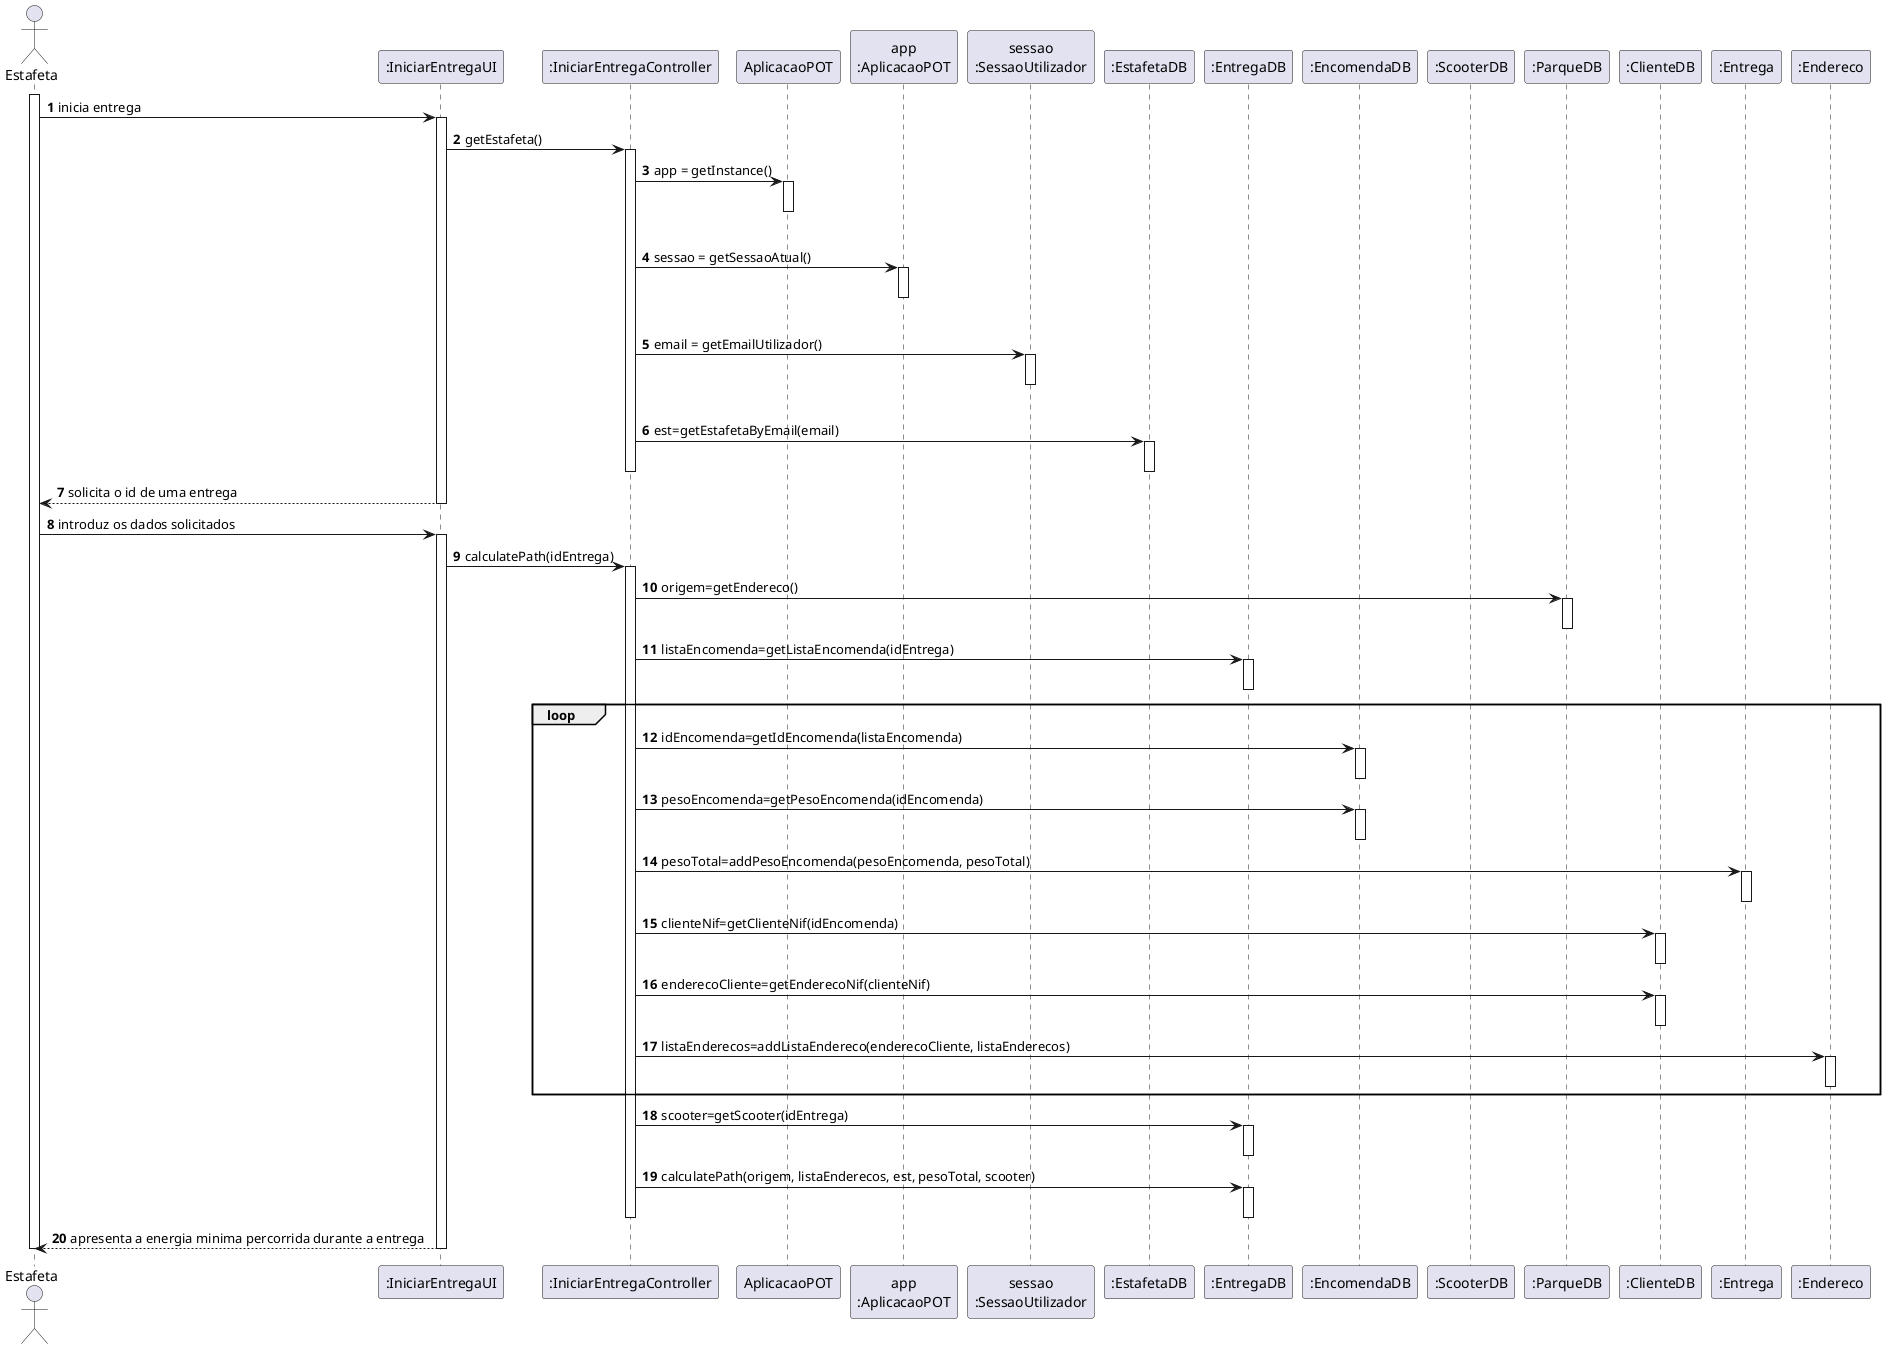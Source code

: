 @startuml
autonumber
actor "Estafeta" as EST

participant ":IniciarEntregaUI" as UI
participant ":IniciarEntregaController" as CTRL
participant "AplicacaoPOT" as _APP
participant "app\n:AplicacaoPOT" as APP
participant "sessao\n:SessaoUtilizador" as SESSAO

participant ":EstafetaDB" as ESTDB
participant ":EntregaDB" as ENTR
participant ":EncomendaDB" as ENC
participant ":ScooterDB" as S
participant ":ParqueDB" as P
participant ":ClienteDB" as C
participant ":Entrega" as EE
participant ":Endereco" as E


activate EST
EST -> UI : inicia entrega
activate UI
UI -> CTRL : getEstafeta()
activate CTRL
CTRL -> _APP: app = getInstance()
activate _APP
|||
deactivate _APP
CTRL -> APP: sessao = getSessaoAtual()
activate APP
|||
deactivate APP

CTRL -> SESSAO: email = getEmailUtilizador()
activate SESSAO
|||
deactivate SESSAO
CTRL -> ESTDB : est=getEstafetaByEmail(email)
activate ESTDB
deactivate ESTDB
deactivate CTRL
deactivate CTRL
UI --> EST : solicita o id de uma entrega
deactivate UI

EST -> UI : introduz os dados solicitados
activate UI
UI -> CTRL : calculatePath(idEntrega)
activate CTRL
CTRL -> P : origem=getEndereco()
activate P
deactivate P
CTRL -> ENTR : listaEncomenda=getListaEncomenda(idEntrega)
activate ENTR
deactivate ENTR
loop
CTRL -> ENC : idEncomenda=getIdEncomenda(listaEncomenda)
activate ENC
deactivate ENC
CTRL -> ENC : pesoEncomenda=getPesoEncomenda(idEncomenda)
activate ENC
deactivate ENC
CTRL -> EE : pesoTotal=addPesoEncomenda(pesoEncomenda, pesoTotal)
activate EE
deactivate EE
CTRL -> C : clienteNif=getClienteNif(idEncomenda)
activate C
deactivate C
CTRL -> C : enderecoCliente=getEnderecoNif(clienteNif)
activate C
deactivate C
CTRL -> E : listaEnderecos=addListaEndereco(enderecoCliente, listaEnderecos)
activate E
deactivate E
end loop
CTRL -> ENTR : scooter=getScooter(idEntrega)
activate ENTR
deactivate ENTR
CTRL -> ENTR : calculatePath(origem, listaEnderecos, est, pesoTotal, scooter)
activate ENTR
deactivate ENTR
deactivate CTRL
UI --> EST : apresenta a energia minima percorrida durante a entrega
deactivate UI

deactivate EST

@enduml